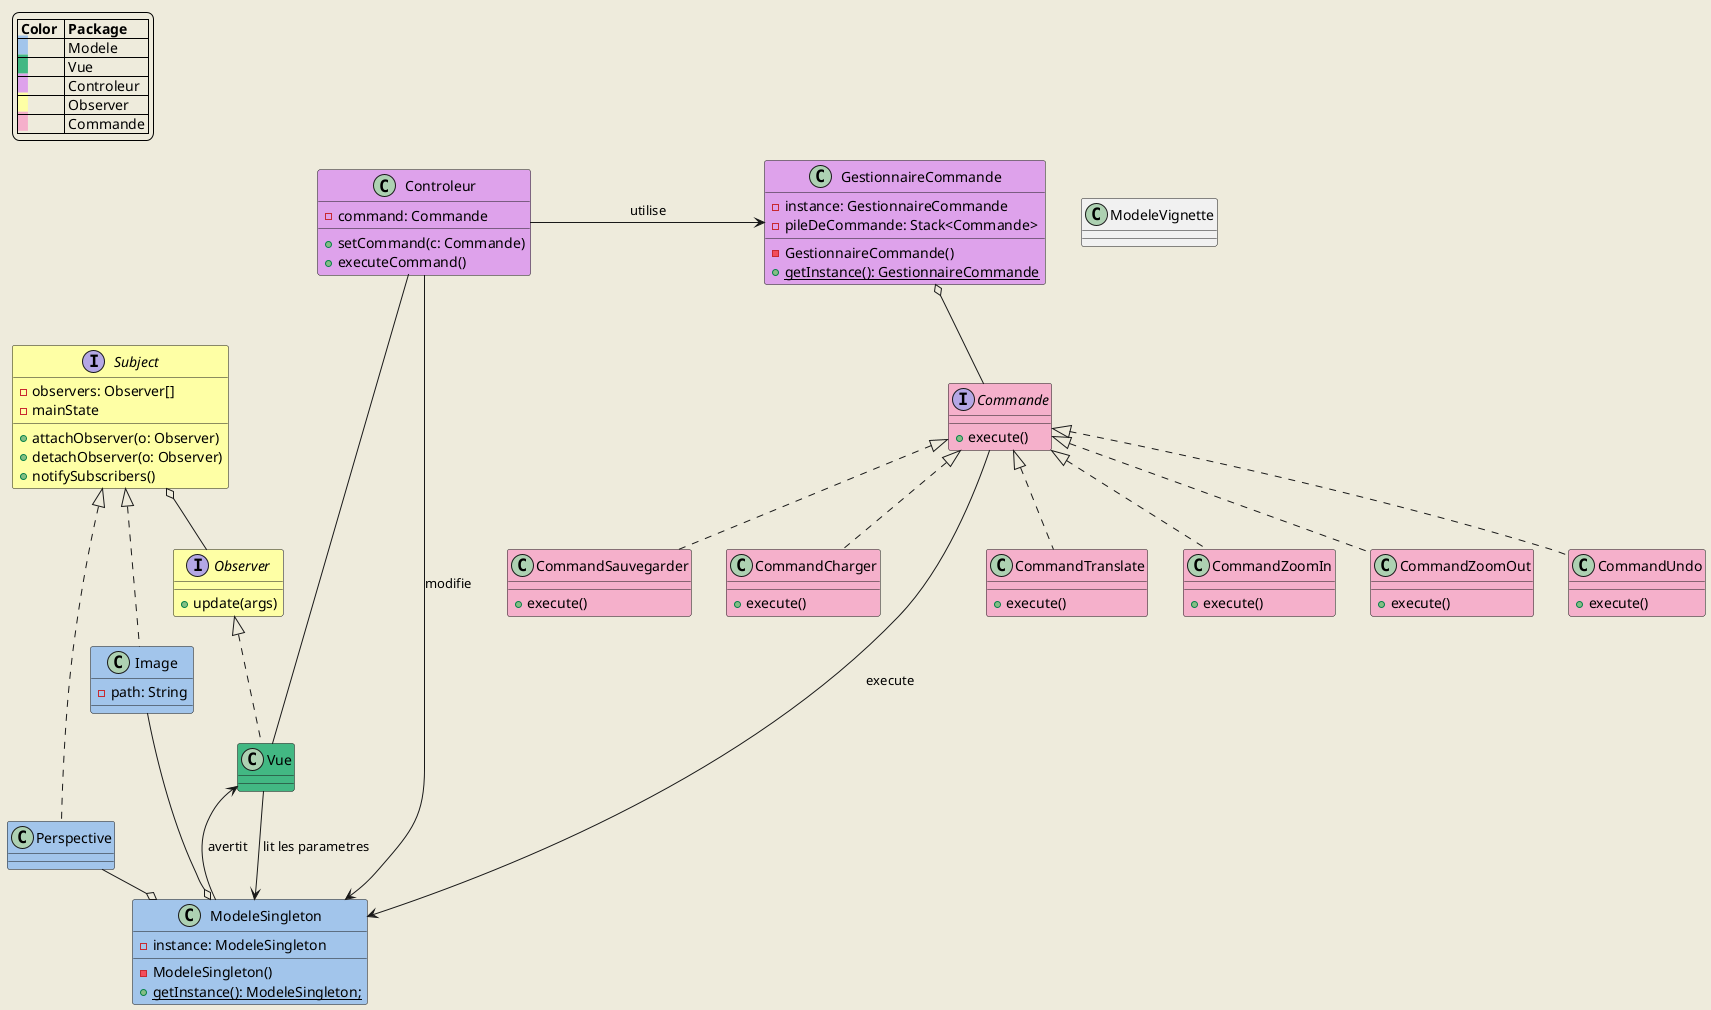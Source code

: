 @startuml


skinparam backgroundColor #EEEBDC

legend top left
 |= Color  |= Package |
 |<back:#a2c5eb>   </back>| Modele |
 |<back:#42b883>   </back>| Vue |
 |<back:#dea2eb>   </back>| Controleur |
 |<back:#FEFFA5>   </back>| Observer |
 |<back:#F5B0CB>   </back>| Commande |
 endlegend




    '----------OBSERVER--------------'
    interface Observer #FEFFA5{
        +update(args)
    }

    interface Subject #FEFFA5{
        -observers: Observer[]
        -mainState

        +attachObserver(o: Observer)
        +detachObserver(o: Observer)
        +notifySubscribers()

    }
    '-----------OBSERVER--------------'



    '-----------COMMAND--------------'
    interface Commande #F5B0CB {
        +execute()
    }

    class CommandTranslate #F5B0CB implements Commande{
        +execute()
   
    }

    class CommandZoomIn #F5B0CB implements Commande{
        +execute()
   
    }

    class CommandZoomOut #F5B0CB implements Commande{
        +execute()
   
    }

    class CommandUndo #F5B0CB implements Commande{
        +execute()
    }
    
    class CommandSauvegarder #F5B0CB implements Commande{
        +execute()
    }

    class CommandCharger #F5B0CB implements Commande{
        +execute()
    }
    
    '-----------COMMAND--------------'


    '-----------SINGLETON--------------'


    class GestionnaireCommande #dea2eb{
        -instance: GestionnaireCommande
        -pileDeCommande: Stack<Commande>
        

        -GestionnaireCommande()
        + {static} getInstance(): GestionnaireCommande


    } 
    '-----------SINGLETON--------------'


    class ModeleSingleton #a2c5eb {
        -instance: ModeleSingleton

        -ModeleSingleton()
        + {static} getInstance(): ModeleSingleton;
    }


    class ModeleVignette{}

    class Perspective #a2c5eb implements Subject{

    }

    class Image #a2c5eb implements Subject{

        -path: String
    }

    class Controleur #dea2eb{

        -command: Commande

        +setCommand(c: Commande)
        +executeCommand()

    }


    Controleur -> GestionnaireCommande : utilise


    GestionnaireCommande o-- Commande

    class Vue #42b883 implements Observer {}




    Subject o-- Observer

    ModeleSingleton o-l- Perspective
    ModeleSingleton o-l- Image

    ModeleSingleton <-- Controleur: modifie
    Vue -up- Controleur

    Vue <-- ModeleSingleton: avertit
    Vue --> ModeleSingleton: lit les parametres

    Commande ----> ModeleSingleton : execute

@enduml

Command = Invoker
Perspective = Panel

Chaque panneau va chercher du modele 
les informations de sa perspective respective

L'image implémente Subject car durant lexecution
lutilisateur doit pouvoir changer l'image quand qu'il veut

Perspective implémente Subject pour actualiser le tout lors 
des Commandes 